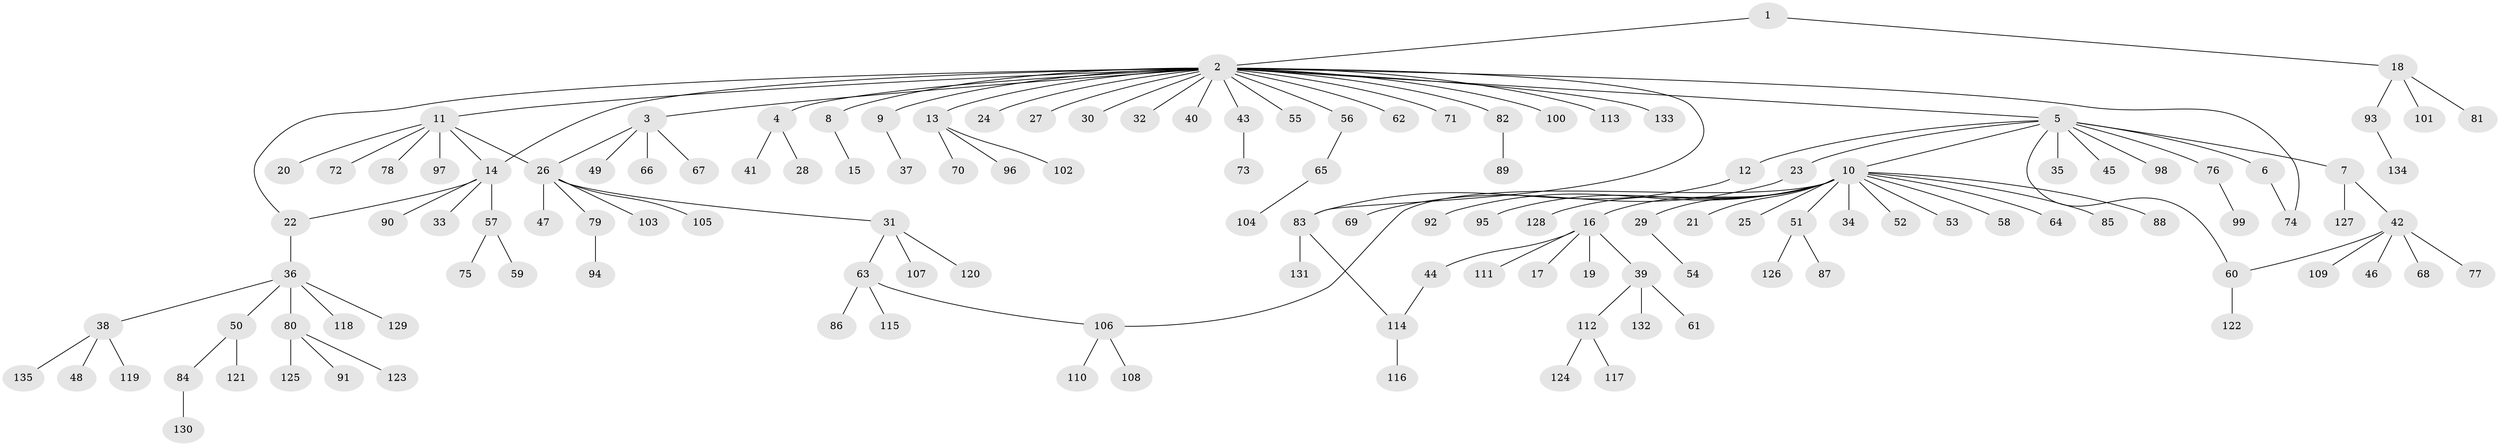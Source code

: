 // Generated by graph-tools (version 1.1) at 2025/35/03/09/25 02:35:27]
// undirected, 135 vertices, 142 edges
graph export_dot {
graph [start="1"]
  node [color=gray90,style=filled];
  1;
  2;
  3;
  4;
  5;
  6;
  7;
  8;
  9;
  10;
  11;
  12;
  13;
  14;
  15;
  16;
  17;
  18;
  19;
  20;
  21;
  22;
  23;
  24;
  25;
  26;
  27;
  28;
  29;
  30;
  31;
  32;
  33;
  34;
  35;
  36;
  37;
  38;
  39;
  40;
  41;
  42;
  43;
  44;
  45;
  46;
  47;
  48;
  49;
  50;
  51;
  52;
  53;
  54;
  55;
  56;
  57;
  58;
  59;
  60;
  61;
  62;
  63;
  64;
  65;
  66;
  67;
  68;
  69;
  70;
  71;
  72;
  73;
  74;
  75;
  76;
  77;
  78;
  79;
  80;
  81;
  82;
  83;
  84;
  85;
  86;
  87;
  88;
  89;
  90;
  91;
  92;
  93;
  94;
  95;
  96;
  97;
  98;
  99;
  100;
  101;
  102;
  103;
  104;
  105;
  106;
  107;
  108;
  109;
  110;
  111;
  112;
  113;
  114;
  115;
  116;
  117;
  118;
  119;
  120;
  121;
  122;
  123;
  124;
  125;
  126;
  127;
  128;
  129;
  130;
  131;
  132;
  133;
  134;
  135;
  1 -- 2;
  1 -- 18;
  2 -- 3;
  2 -- 4;
  2 -- 5;
  2 -- 8;
  2 -- 9;
  2 -- 11;
  2 -- 13;
  2 -- 14;
  2 -- 22;
  2 -- 24;
  2 -- 27;
  2 -- 30;
  2 -- 32;
  2 -- 40;
  2 -- 43;
  2 -- 55;
  2 -- 56;
  2 -- 62;
  2 -- 71;
  2 -- 74;
  2 -- 82;
  2 -- 83;
  2 -- 100;
  2 -- 113;
  2 -- 133;
  3 -- 26;
  3 -- 49;
  3 -- 66;
  3 -- 67;
  4 -- 28;
  4 -- 41;
  5 -- 6;
  5 -- 7;
  5 -- 10;
  5 -- 12;
  5 -- 23;
  5 -- 35;
  5 -- 45;
  5 -- 60;
  5 -- 76;
  5 -- 98;
  6 -- 74;
  7 -- 42;
  7 -- 127;
  8 -- 15;
  9 -- 37;
  10 -- 16;
  10 -- 21;
  10 -- 25;
  10 -- 29;
  10 -- 34;
  10 -- 51;
  10 -- 52;
  10 -- 53;
  10 -- 58;
  10 -- 64;
  10 -- 85;
  10 -- 88;
  10 -- 92;
  10 -- 95;
  10 -- 106;
  10 -- 128;
  11 -- 14;
  11 -- 20;
  11 -- 26;
  11 -- 72;
  11 -- 78;
  11 -- 97;
  12 -- 83;
  13 -- 70;
  13 -- 96;
  13 -- 102;
  14 -- 22;
  14 -- 33;
  14 -- 57;
  14 -- 90;
  16 -- 17;
  16 -- 19;
  16 -- 39;
  16 -- 44;
  16 -- 111;
  18 -- 81;
  18 -- 93;
  18 -- 101;
  22 -- 36;
  23 -- 69;
  26 -- 31;
  26 -- 47;
  26 -- 79;
  26 -- 103;
  26 -- 105;
  29 -- 54;
  31 -- 63;
  31 -- 107;
  31 -- 120;
  36 -- 38;
  36 -- 50;
  36 -- 80;
  36 -- 118;
  36 -- 129;
  38 -- 48;
  38 -- 119;
  38 -- 135;
  39 -- 61;
  39 -- 112;
  39 -- 132;
  42 -- 46;
  42 -- 60;
  42 -- 68;
  42 -- 77;
  42 -- 109;
  43 -- 73;
  44 -- 114;
  50 -- 84;
  50 -- 121;
  51 -- 87;
  51 -- 126;
  56 -- 65;
  57 -- 59;
  57 -- 75;
  60 -- 122;
  63 -- 86;
  63 -- 106;
  63 -- 115;
  65 -- 104;
  76 -- 99;
  79 -- 94;
  80 -- 91;
  80 -- 123;
  80 -- 125;
  82 -- 89;
  83 -- 114;
  83 -- 131;
  84 -- 130;
  93 -- 134;
  106 -- 108;
  106 -- 110;
  112 -- 117;
  112 -- 124;
  114 -- 116;
}
